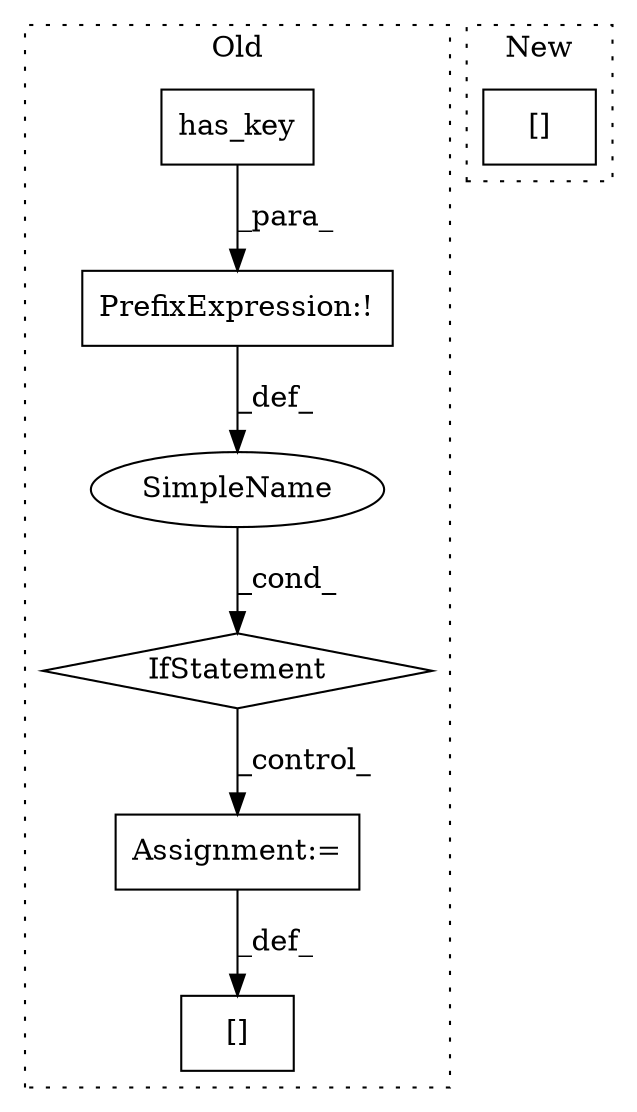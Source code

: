 digraph G {
subgraph cluster0 {
1 [label="has_key" a="32" s="1880,1895" l="8,1" shape="box"];
3 [label="IfStatement" a="25" s="1868,1896" l="4,2" shape="diamond"];
4 [label="PrefixExpression:!" a="38" s="1872" l="1" shape="box"];
5 [label="SimpleName" a="42" s="" l="" shape="ellipse"];
6 [label="Assignment:=" a="7" s="2013" l="1" shape="box"];
7 [label="[]" a="2" s="1988,2012" l="17,1" shape="box"];
label = "Old";
style="dotted";
}
subgraph cluster1 {
2 [label="[]" a="2" s="2699,2705" l="3,1" shape="box"];
label = "New";
style="dotted";
}
1 -> 4 [label="_para_"];
3 -> 6 [label="_control_"];
4 -> 5 [label="_def_"];
5 -> 3 [label="_cond_"];
6 -> 7 [label="_def_"];
}